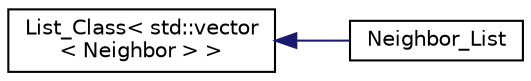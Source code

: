 digraph "Graphical Class Hierarchy"
{
  edge [fontname="Helvetica",fontsize="10",labelfontname="Helvetica",labelfontsize="10"];
  node [fontname="Helvetica",fontsize="10",shape=record];
  rankdir="LR";
  Node1 [label="List_Class\< std::vector\l\< Neighbor \> \>",height=0.2,width=0.4,color="black", fillcolor="white", style="filled",URL="$classList__Class.html"];
  Node1 -> Node2 [dir="back",color="midnightblue",fontsize="10",style="solid",fontname="Helvetica"];
  Node2 [label="Neighbor_List",height=0.2,width=0.4,color="black", fillcolor="white", style="filled",URL="$classNeighbor__List.html"];
}
